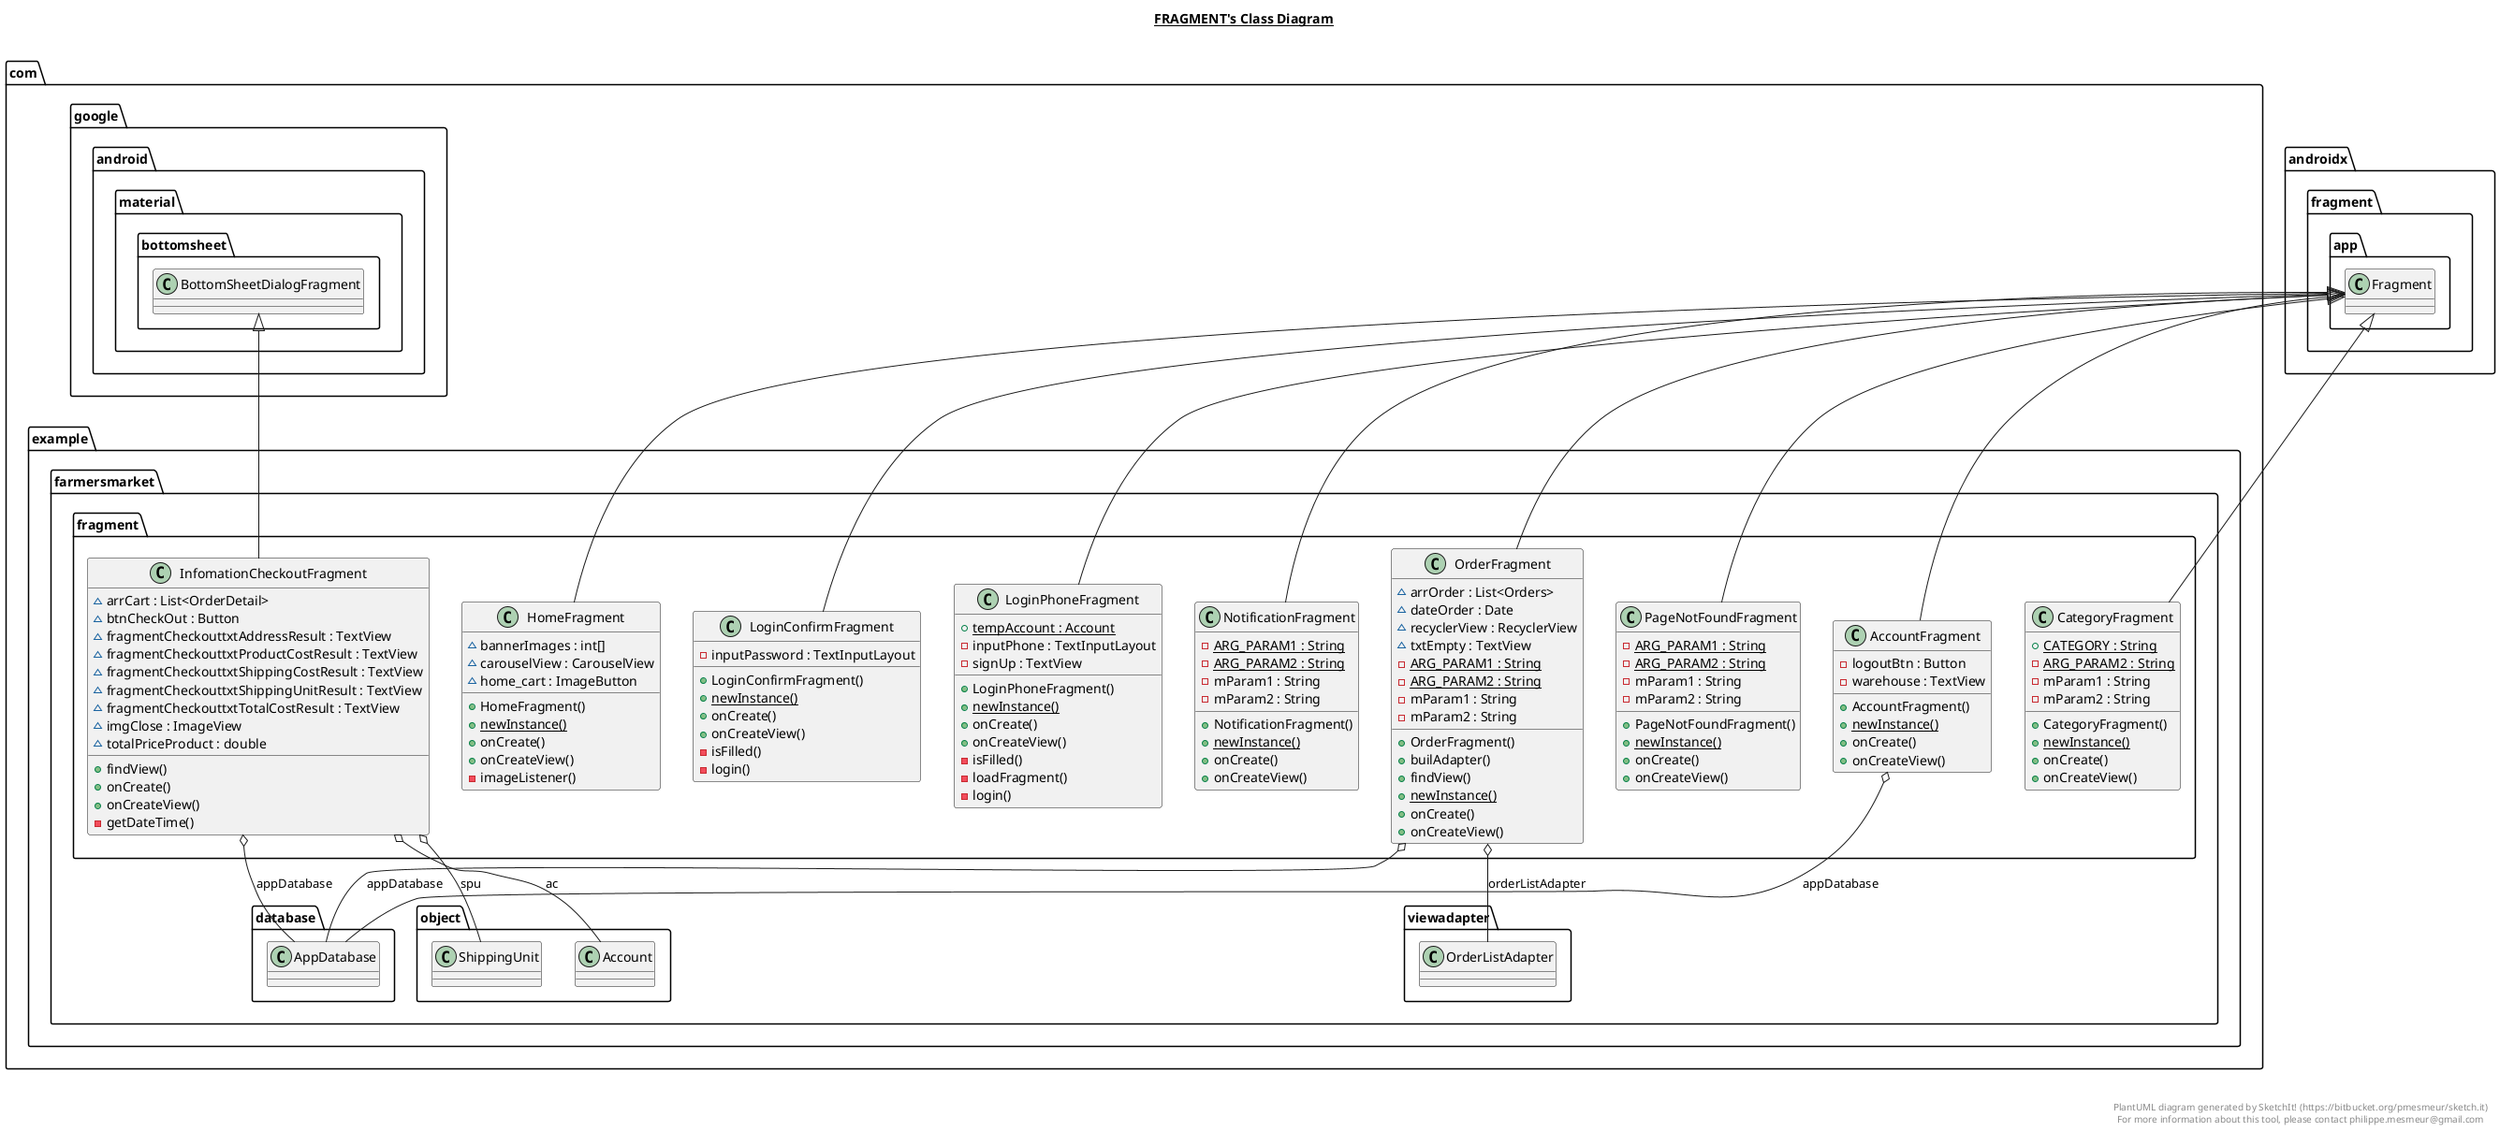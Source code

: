 @startuml

title __FRAGMENT's Class Diagram__\n

  namespace com.example.farmersmarket {
    namespace fragment {
      class com.example.farmersmarket.fragment.AccountFragment {
          - logoutBtn : Button
          - warehouse : TextView
          + AccountFragment()
          {static} + newInstance()
          + onCreate()
          + onCreateView()
      }
    }
  }
  

  namespace com.example.farmersmarket {
    namespace fragment {
      class com.example.farmersmarket.fragment.CategoryFragment {
          {static} + CATEGORY : String
          {static} - ARG_PARAM2 : String
          - mParam1 : String
          - mParam2 : String
          + CategoryFragment()
          {static} + newInstance()
          + onCreate()
          + onCreateView()
      }
    }
  }
  

  namespace com.example.farmersmarket {
    namespace fragment {
      class com.example.farmersmarket.fragment.HomeFragment {
          ~ bannerImages : int[]
          ~ carouselView : CarouselView
          ~ home_cart : ImageButton
          + HomeFragment()
          {static} + newInstance()
          + onCreate()
          + onCreateView()
          - imageListener()
      }
    }
  }
  

  namespace com.example.farmersmarket {
    namespace fragment {
      class com.example.farmersmarket.fragment.InfomationCheckoutFragment {
          ~ arrCart : List<OrderDetail>
          ~ btnCheckOut : Button
          ~ fragmentCheckouttxtAddressResult : TextView
          ~ fragmentCheckouttxtProductCostResult : TextView
          ~ fragmentCheckouttxtShippingCostResult : TextView
          ~ fragmentCheckouttxtShippingUnitResult : TextView
          ~ fragmentCheckouttxtTotalCostResult : TextView
          ~ imgClose : ImageView
          ~ totalPriceProduct : double
          + findView()
          + onCreate()
          + onCreateView()
          - getDateTime()
      }
    }
  }
  

  namespace com.example.farmersmarket {
    namespace fragment {
      class com.example.farmersmarket.fragment.LoginConfirmFragment {
          - inputPassword : TextInputLayout
          + LoginConfirmFragment()
          {static} + newInstance()
          + onCreate()
          + onCreateView()
          - isFilled()
          - login()
      }
    }
  }
  

  namespace com.example.farmersmarket {
    namespace fragment {
      class com.example.farmersmarket.fragment.LoginPhoneFragment {
          {static} + tempAccount : Account
          - inputPhone : TextInputLayout
          - signUp : TextView
          + LoginPhoneFragment()
          {static} + newInstance()
          + onCreate()
          + onCreateView()
          - isFilled()
          - loadFragment()
          - login()
      }
    }
  }
  

  namespace com.example.farmersmarket {
    namespace fragment {
      class com.example.farmersmarket.fragment.NotificationFragment {
          {static} - ARG_PARAM1 : String
          {static} - ARG_PARAM2 : String
          - mParam1 : String
          - mParam2 : String
          + NotificationFragment()
          {static} + newInstance()
          + onCreate()
          + onCreateView()
      }
    }
  }
  

  namespace com.example.farmersmarket {
    namespace fragment {
      class com.example.farmersmarket.fragment.OrderFragment {
          ~ arrOrder : List<Orders>
          ~ dateOrder : Date
          ~ recyclerView : RecyclerView
          ~ txtEmpty : TextView
          {static} - ARG_PARAM1 : String
          {static} - ARG_PARAM2 : String
          - mParam1 : String
          - mParam2 : String
          + OrderFragment()
          + builAdapter()
          + findView()
          {static} + newInstance()
          + onCreate()
          + onCreateView()
      }
    }
  }
  

  namespace com.example.farmersmarket {
    namespace fragment {
      class com.example.farmersmarket.fragment.PageNotFoundFragment {
          {static} - ARG_PARAM1 : String
          {static} - ARG_PARAM2 : String
          - mParam1 : String
          - mParam2 : String
          + PageNotFoundFragment()
          {static} + newInstance()
          + onCreate()
          + onCreateView()
      }
    }
  }
  

  com.example.farmersmarket.fragment.AccountFragment -up-|> androidx.fragment.app.Fragment
  com.example.farmersmarket.fragment.AccountFragment o-- com.example.farmersmarket.database.AppDatabase : appDatabase
  com.example.farmersmarket.fragment.CategoryFragment -up-|> androidx.fragment.app.Fragment
  com.example.farmersmarket.fragment.HomeFragment -up-|> androidx.fragment.app.Fragment
  com.example.farmersmarket.fragment.InfomationCheckoutFragment -up-|> com.google.android.material.bottomsheet.BottomSheetDialogFragment
  com.example.farmersmarket.fragment.InfomationCheckoutFragment o-- com.example.farmersmarket.database.AppDatabase : appDatabase
  com.example.farmersmarket.fragment.InfomationCheckoutFragment o-- com.example.farmersmarket.object.Account : ac
  com.example.farmersmarket.fragment.InfomationCheckoutFragment o-- com.example.farmersmarket.object.ShippingUnit : spu
  com.example.farmersmarket.fragment.LoginConfirmFragment -up-|> androidx.fragment.app.Fragment
  com.example.farmersmarket.fragment.LoginPhoneFragment -up-|> androidx.fragment.app.Fragment
  com.example.farmersmarket.fragment.NotificationFragment -up-|> androidx.fragment.app.Fragment
  com.example.farmersmarket.fragment.OrderFragment -up-|> androidx.fragment.app.Fragment
  com.example.farmersmarket.fragment.OrderFragment o-- com.example.farmersmarket.database.AppDatabase : appDatabase
  com.example.farmersmarket.fragment.OrderFragment o-- com.example.farmersmarket.viewadapter.OrderListAdapter : orderListAdapter
  com.example.farmersmarket.fragment.PageNotFoundFragment -up-|> androidx.fragment.app.Fragment


right footer


PlantUML diagram generated by SketchIt! (https://bitbucket.org/pmesmeur/sketch.it)
For more information about this tool, please contact philippe.mesmeur@gmail.com
endfooter

@enduml
